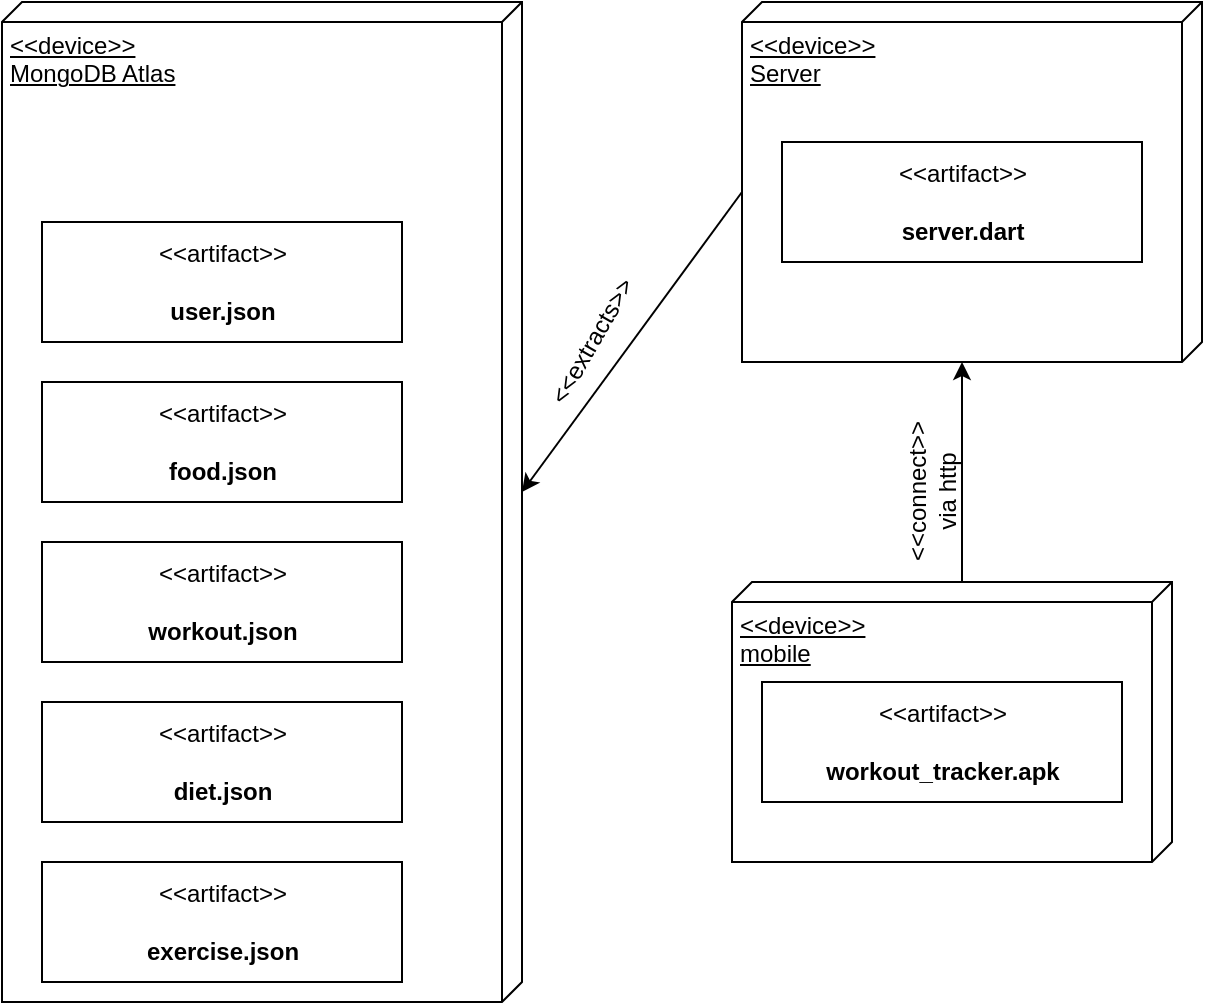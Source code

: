 <mxfile version="14.1.9" type="device"><diagram id="6hfD_Pm_aPec9-_Q8HuF" name="Page-1"><mxGraphModel dx="1422" dy="705" grid="1" gridSize="10" guides="1" tooltips="1" connect="1" arrows="1" fold="1" page="1" pageScale="1" pageWidth="850" pageHeight="1100" math="0" shadow="0"><root><mxCell id="0"/><mxCell id="1" parent="0"/><mxCell id="03MHWHt4nL-3jBUZ4eak-1" value="&lt;div style=&quot;text-align: justify&quot;&gt;&amp;lt;&amp;lt;device&amp;gt;&amp;gt;&lt;/div&gt;&lt;div style=&quot;text-align: justify&quot;&gt;MongoDB Atlas&lt;/div&gt;&lt;div style=&quot;text-align: justify&quot;&gt;&lt;br&gt;&lt;/div&gt;&lt;div style=&quot;text-align: justify&quot;&gt;&lt;br&gt;&lt;/div&gt;&lt;div style=&quot;text-align: justify&quot;&gt;&lt;/div&gt;" style="verticalAlign=top;align=left;spacingTop=8;spacingLeft=2;spacingRight=12;shape=cube;size=10;direction=south;fontStyle=4;html=1;" vertex="1" parent="1"><mxGeometry x="90" y="30" width="260" height="500" as="geometry"/></mxCell><mxCell id="03MHWHt4nL-3jBUZ4eak-2" value="&amp;lt;&amp;lt;artifact&amp;gt;&amp;gt;&lt;br&gt;&lt;br&gt;&lt;b&gt;user.json&lt;/b&gt;" style="text;html=1;align=center;verticalAlign=middle;dashed=0;fillColor=#ffffff;strokeColor=#000000;" vertex="1" parent="1"><mxGeometry x="110" y="140" width="180" height="60" as="geometry"/></mxCell><mxCell id="03MHWHt4nL-3jBUZ4eak-4" value="&amp;lt;&amp;lt;artifact&amp;gt;&amp;gt;&lt;br&gt;&lt;br&gt;&lt;b&gt;food.json&lt;/b&gt;" style="text;html=1;align=center;verticalAlign=middle;dashed=0;fillColor=#ffffff;strokeColor=#000000;" vertex="1" parent="1"><mxGeometry x="110" y="220" width="180" height="60" as="geometry"/></mxCell><mxCell id="03MHWHt4nL-3jBUZ4eak-5" value="&amp;lt;&amp;lt;artifact&amp;gt;&amp;gt;&lt;br&gt;&lt;br&gt;&lt;b&gt;workout.json&lt;/b&gt;" style="text;html=1;align=center;verticalAlign=middle;dashed=0;fillColor=#ffffff;strokeColor=#000000;" vertex="1" parent="1"><mxGeometry x="110" y="300" width="180" height="60" as="geometry"/></mxCell><mxCell id="03MHWHt4nL-3jBUZ4eak-6" value="&amp;lt;&amp;lt;artifact&amp;gt;&amp;gt;&lt;br&gt;&lt;br&gt;&lt;b&gt;diet.json&lt;/b&gt;" style="text;html=1;align=center;verticalAlign=middle;dashed=0;fillColor=#ffffff;strokeColor=#000000;" vertex="1" parent="1"><mxGeometry x="110" y="380" width="180" height="60" as="geometry"/></mxCell><mxCell id="03MHWHt4nL-3jBUZ4eak-8" value="&amp;lt;&amp;lt;artifact&amp;gt;&amp;gt;&lt;br&gt;&lt;br&gt;&lt;b&gt;exercise.json&lt;/b&gt;" style="text;html=1;align=center;verticalAlign=middle;dashed=0;fillColor=#ffffff;strokeColor=#000000;" vertex="1" parent="1"><mxGeometry x="110" y="460" width="180" height="60" as="geometry"/></mxCell><mxCell id="03MHWHt4nL-3jBUZ4eak-9" value="&amp;lt;&amp;lt;device&amp;gt;&amp;gt;&lt;br&gt;Server" style="verticalAlign=top;align=left;spacingTop=8;spacingLeft=2;spacingRight=12;shape=cube;size=10;direction=south;fontStyle=4;html=1;" vertex="1" parent="1"><mxGeometry x="460" y="30" width="230" height="180" as="geometry"/></mxCell><mxCell id="03MHWHt4nL-3jBUZ4eak-10" value="&amp;lt;&amp;lt;artifact&amp;gt;&amp;gt;&lt;br&gt;&lt;br&gt;&lt;b&gt;server.dart&lt;/b&gt;" style="text;html=1;align=center;verticalAlign=middle;dashed=0;fillColor=#ffffff;strokeColor=#000000;" vertex="1" parent="1"><mxGeometry x="480" y="100" width="180" height="60" as="geometry"/></mxCell><mxCell id="03MHWHt4nL-3jBUZ4eak-11" value="" style="endArrow=classic;html=1;exitX=0;exitY=0;exitDx=95;exitDy=230;exitPerimeter=0;entryX=0;entryY=0;entryDx=245;entryDy=0;entryPerimeter=0;" edge="1" parent="1" source="03MHWHt4nL-3jBUZ4eak-9" target="03MHWHt4nL-3jBUZ4eak-1"><mxGeometry width="50" height="50" relative="1" as="geometry"><mxPoint x="400" y="400" as="sourcePoint"/><mxPoint x="450" y="350" as="targetPoint"/></mxGeometry></mxCell><mxCell id="03MHWHt4nL-3jBUZ4eak-12" value="&amp;lt;&amp;lt;extracts&amp;gt;&amp;gt;" style="text;html=1;align=center;verticalAlign=middle;resizable=0;points=[];autosize=1;rotation=-60;" vertex="1" parent="1"><mxGeometry x="340" y="190" width="90" height="20" as="geometry"/></mxCell><mxCell id="03MHWHt4nL-3jBUZ4eak-16" style="edgeStyle=orthogonalEdgeStyle;rounded=0;orthogonalLoop=1;jettySize=auto;html=1;exitX=0;exitY=0;exitDx=0;exitDy=105;exitPerimeter=0;entryX=0;entryY=0;entryDx=180;entryDy=120;entryPerimeter=0;" edge="1" parent="1" source="03MHWHt4nL-3jBUZ4eak-13" target="03MHWHt4nL-3jBUZ4eak-9"><mxGeometry relative="1" as="geometry"/></mxCell><mxCell id="03MHWHt4nL-3jBUZ4eak-13" value="&amp;lt;&amp;lt;device&amp;gt;&amp;gt;&lt;br&gt;mobile" style="verticalAlign=top;align=left;spacingTop=8;spacingLeft=2;spacingRight=12;shape=cube;size=10;direction=south;fontStyle=4;html=1;" vertex="1" parent="1"><mxGeometry x="455" y="320" width="220" height="140" as="geometry"/></mxCell><mxCell id="03MHWHt4nL-3jBUZ4eak-14" value="&amp;lt;&amp;lt;artifact&amp;gt;&amp;gt;&lt;br&gt;&lt;br&gt;&lt;b&gt;workout_tracker.apk&lt;/b&gt;" style="text;html=1;align=center;verticalAlign=middle;dashed=0;fillColor=#ffffff;strokeColor=#000000;" vertex="1" parent="1"><mxGeometry x="470" y="370" width="180" height="60" as="geometry"/></mxCell><mxCell id="03MHWHt4nL-3jBUZ4eak-17" value="&amp;lt;&amp;lt;connect&amp;gt;&amp;gt;&lt;br&gt;via http" style="text;html=1;align=center;verticalAlign=middle;resizable=0;points=[];autosize=1;rotation=-90;" vertex="1" parent="1"><mxGeometry x="510.0" y="260.001" width="90" height="30" as="geometry"/></mxCell></root></mxGraphModel></diagram></mxfile>